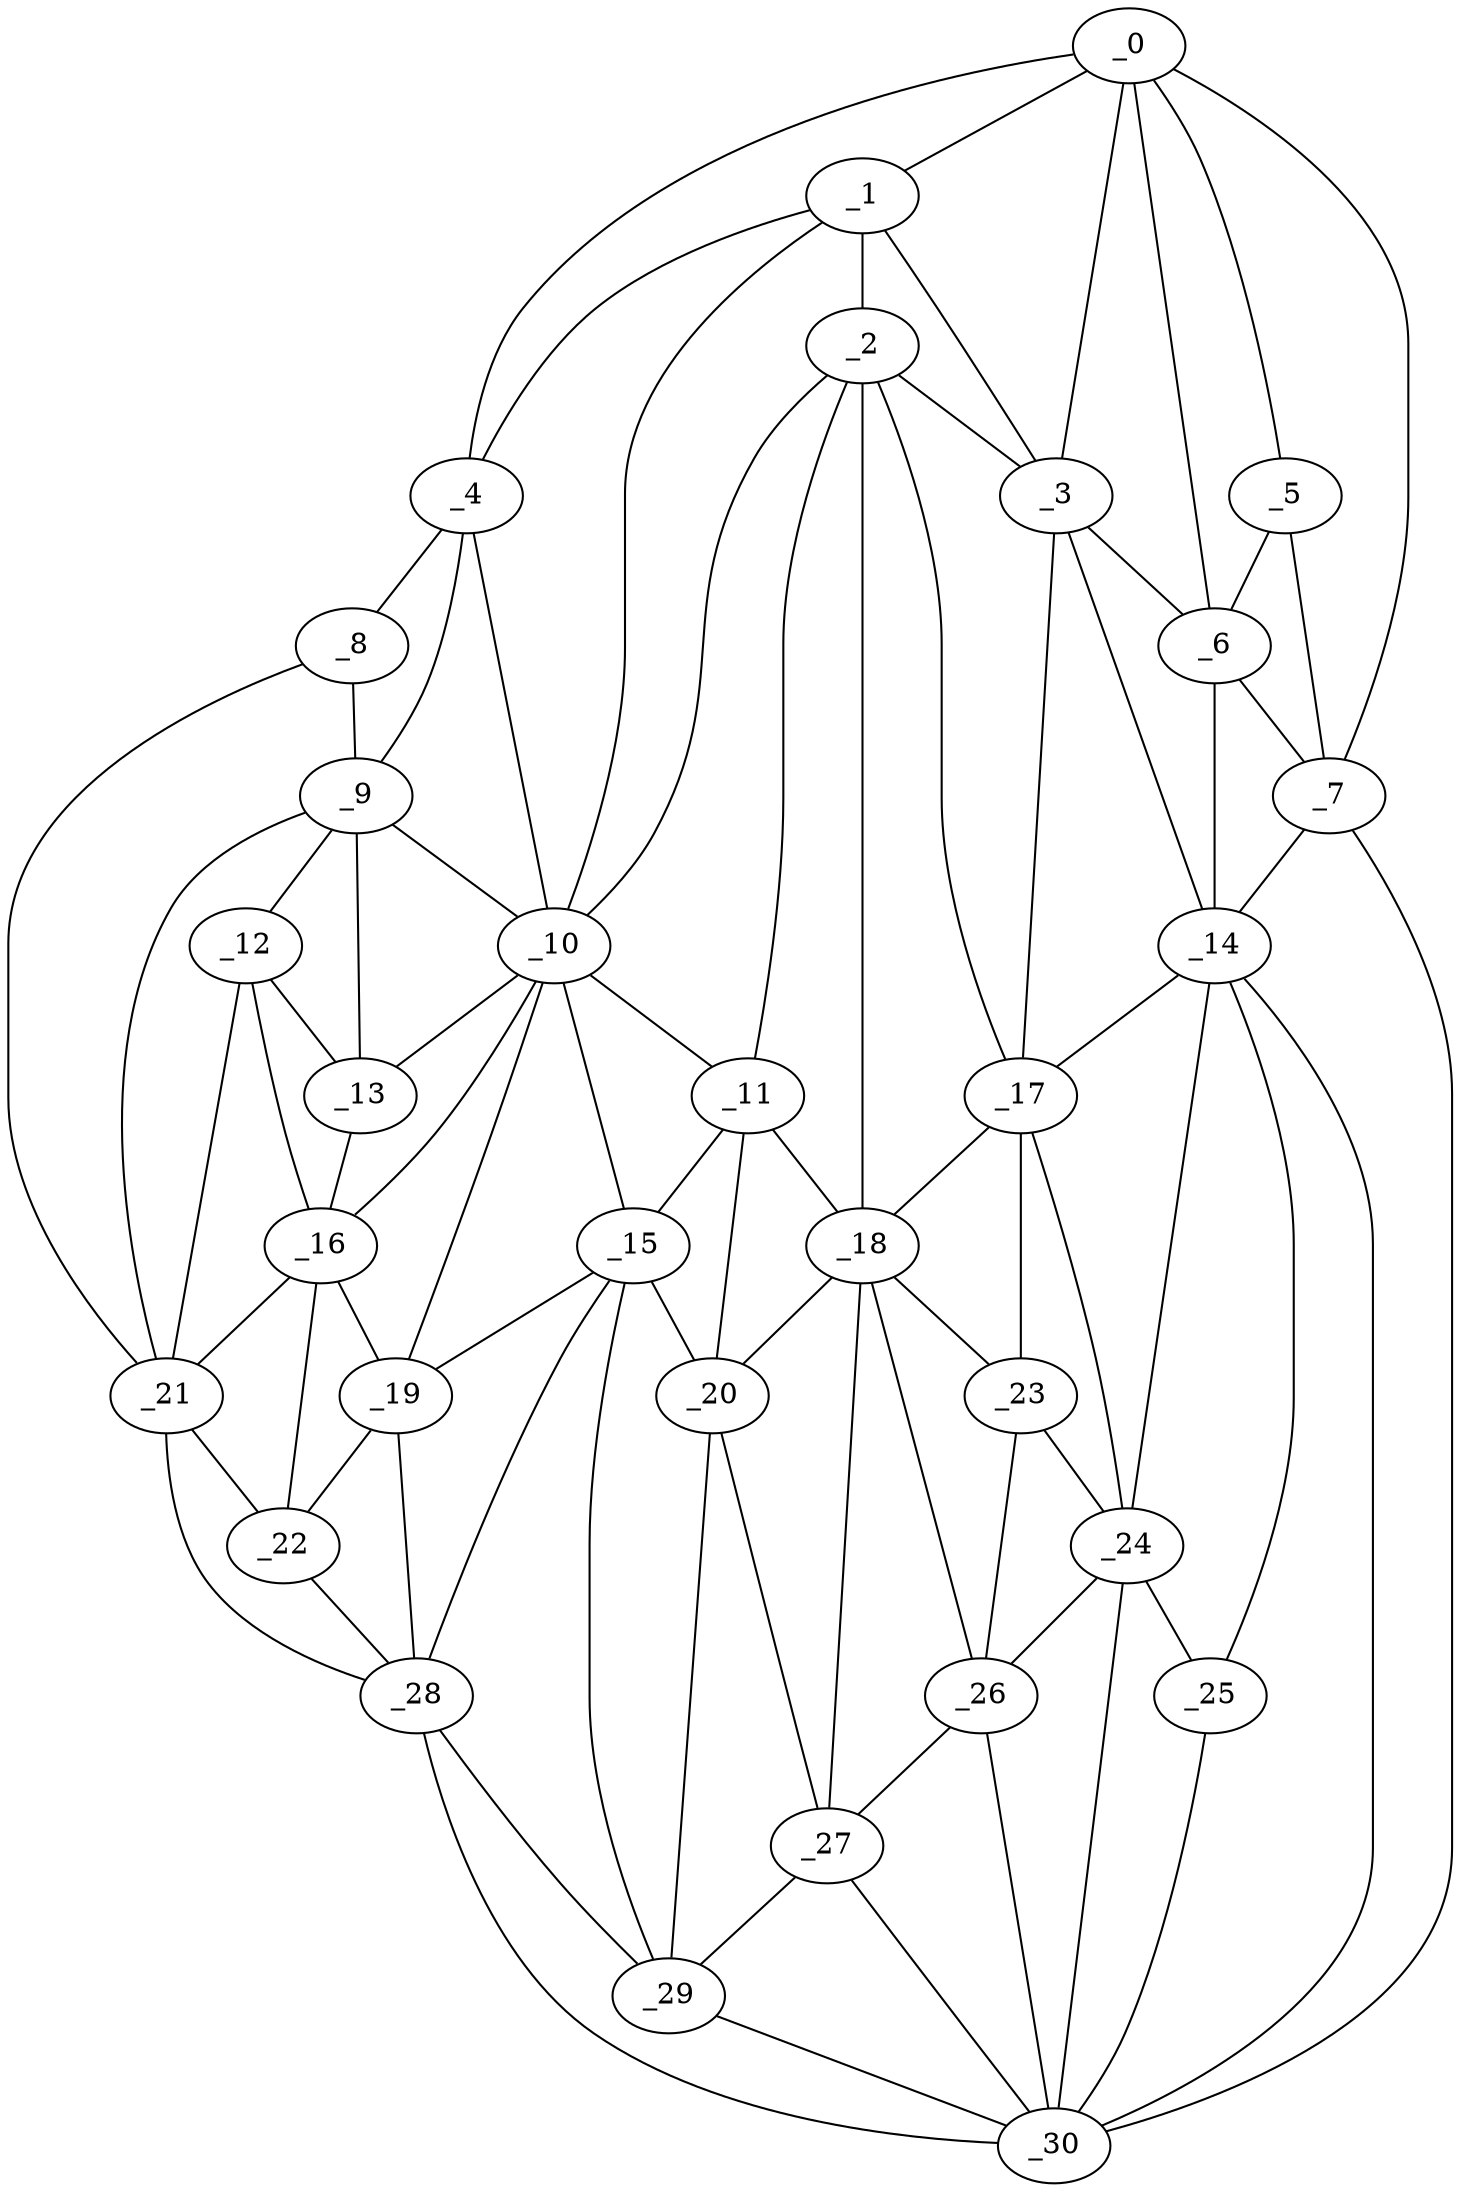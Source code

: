 graph "obj62__180.gxl" {
	_0	 [x=37,
		y=99];
	_1	 [x=41,
		y=90];
	_0 -- _1	 [valence=2];
	_3	 [x=49,
		y=96];
	_0 -- _3	 [valence=1];
	_4	 [x=50,
		y=3];
	_0 -- _4	 [valence=1];
	_5	 [x=52,
		y=114];
	_0 -- _5	 [valence=1];
	_6	 [x=55,
		y=106];
	_0 -- _6	 [valence=1];
	_7	 [x=55,
		y=123];
	_0 -- _7	 [valence=1];
	_2	 [x=46,
		y=88];
	_1 -- _2	 [valence=1];
	_1 -- _3	 [valence=2];
	_1 -- _4	 [valence=1];
	_10	 [x=72,
		y=45];
	_1 -- _10	 [valence=1];
	_2 -- _3	 [valence=2];
	_2 -- _10	 [valence=1];
	_11	 [x=72,
		y=56];
	_2 -- _11	 [valence=2];
	_17	 [x=77,
		y=90];
	_2 -- _17	 [valence=2];
	_18	 [x=78,
		y=77];
	_2 -- _18	 [valence=2];
	_3 -- _6	 [valence=2];
	_14	 [x=74,
		y=101];
	_3 -- _14	 [valence=1];
	_3 -- _17	 [valence=2];
	_8	 [x=63,
		y=6];
	_4 -- _8	 [valence=1];
	_9	 [x=64,
		y=13];
	_4 -- _9	 [valence=1];
	_4 -- _10	 [valence=2];
	_5 -- _6	 [valence=2];
	_5 -- _7	 [valence=2];
	_6 -- _7	 [valence=2];
	_6 -- _14	 [valence=2];
	_7 -- _14	 [valence=2];
	_30	 [x=93,
		y=119];
	_7 -- _30	 [valence=1];
	_8 -- _9	 [valence=2];
	_21	 [x=85,
		y=15];
	_8 -- _21	 [valence=1];
	_9 -- _10	 [valence=2];
	_12	 [x=73,
		y=20];
	_9 -- _12	 [valence=1];
	_13	 [x=74,
		y=29];
	_9 -- _13	 [valence=2];
	_9 -- _21	 [valence=2];
	_10 -- _11	 [valence=1];
	_10 -- _13	 [valence=1];
	_15	 [x=76,
		y=48];
	_10 -- _15	 [valence=2];
	_16	 [x=77,
		y=31];
	_10 -- _16	 [valence=2];
	_19	 [x=79,
		y=43];
	_10 -- _19	 [valence=1];
	_11 -- _15	 [valence=2];
	_11 -- _18	 [valence=1];
	_20	 [x=84,
		y=64];
	_11 -- _20	 [valence=1];
	_12 -- _13	 [valence=2];
	_12 -- _16	 [valence=2];
	_12 -- _21	 [valence=1];
	_13 -- _16	 [valence=1];
	_14 -- _17	 [valence=2];
	_24	 [x=85,
		y=93];
	_14 -- _24	 [valence=2];
	_25	 [x=85,
		y=104];
	_14 -- _25	 [valence=1];
	_14 -- _30	 [valence=1];
	_15 -- _19	 [valence=2];
	_15 -- _20	 [valence=1];
	_28	 [x=91,
		y=47];
	_15 -- _28	 [valence=2];
	_29	 [x=91,
		y=57];
	_15 -- _29	 [valence=1];
	_16 -- _19	 [valence=2];
	_16 -- _21	 [valence=2];
	_22	 [x=85,
		y=36];
	_16 -- _22	 [valence=1];
	_17 -- _18	 [valence=2];
	_23	 [x=85,
		y=85];
	_17 -- _23	 [valence=1];
	_17 -- _24	 [valence=1];
	_18 -- _20	 [valence=2];
	_18 -- _23	 [valence=2];
	_26	 [x=88,
		y=78];
	_18 -- _26	 [valence=2];
	_27	 [x=89,
		y=69];
	_18 -- _27	 [valence=2];
	_19 -- _22	 [valence=2];
	_19 -- _28	 [valence=2];
	_20 -- _27	 [valence=1];
	_20 -- _29	 [valence=2];
	_21 -- _22	 [valence=1];
	_21 -- _28	 [valence=1];
	_22 -- _28	 [valence=2];
	_23 -- _24	 [valence=2];
	_23 -- _26	 [valence=1];
	_24 -- _25	 [valence=2];
	_24 -- _26	 [valence=2];
	_24 -- _30	 [valence=1];
	_25 -- _30	 [valence=2];
	_26 -- _27	 [valence=2];
	_26 -- _30	 [valence=2];
	_27 -- _29	 [valence=2];
	_27 -- _30	 [valence=2];
	_28 -- _29	 [valence=2];
	_28 -- _30	 [valence=1];
	_29 -- _30	 [valence=2];
}

